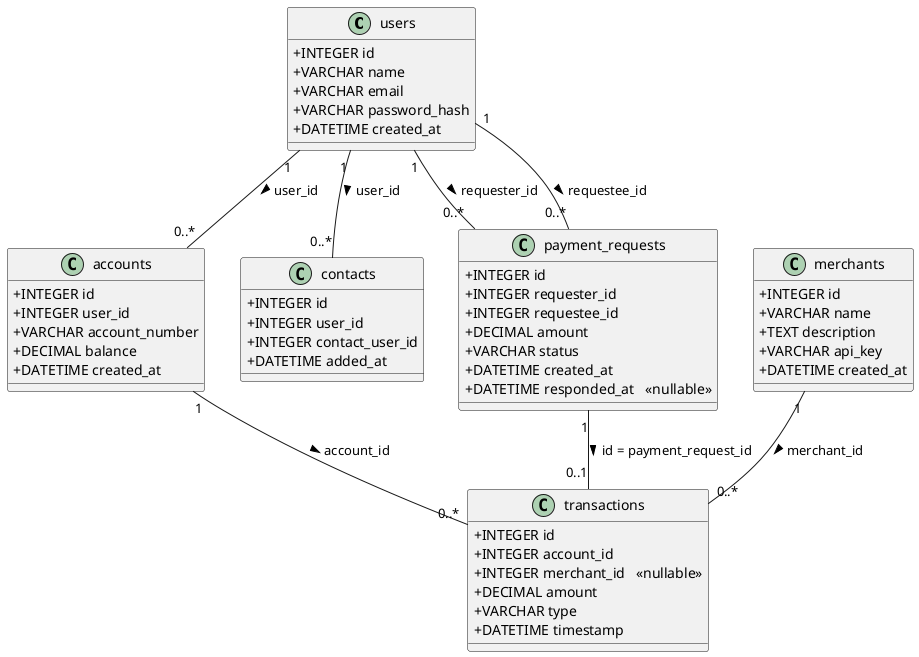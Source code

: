 @startuml
skinparam classAttributeIconSize 0

class users {
  +INTEGER id
  +VARCHAR name
  +VARCHAR email
  +VARCHAR password_hash
  +DATETIME created_at
}

class accounts {
  +INTEGER id
  +INTEGER user_id
  +VARCHAR account_number
  +DECIMAL balance
  +DATETIME created_at
}

class merchants {
  +INTEGER id
  +VARCHAR name
  +TEXT description
  +VARCHAR api_key
  +DATETIME created_at
}

class contacts {
  +INTEGER id
  +INTEGER user_id
  +INTEGER contact_user_id
  +DATETIME added_at
}

class transactions {
  +INTEGER id
  +INTEGER account_id
  +INTEGER merchant_id   «nullable»
  +DECIMAL amount
  +VARCHAR type
  +DATETIME timestamp
}

class payment_requests {
  +INTEGER id
  +INTEGER requester_id
  +INTEGER requestee_id
  +DECIMAL amount
  +VARCHAR status
  +DATETIME created_at
  +DATETIME responded_at   «nullable»
}

users "1" -- "0..*" accounts         : user_id >
users "1" -- "0..*" contacts         : user_id >
users "1" -- "0..*" payment_requests : requester_id >
users "1" -- "0..*" payment_requests : requestee_id >
accounts "1" -- "0..*" transactions  : account_id >
merchants "1" -- "0..*" transactions : merchant_id >
payment_requests "1" -- "0..1" transactions : id = payment_request_id >

@enduml
